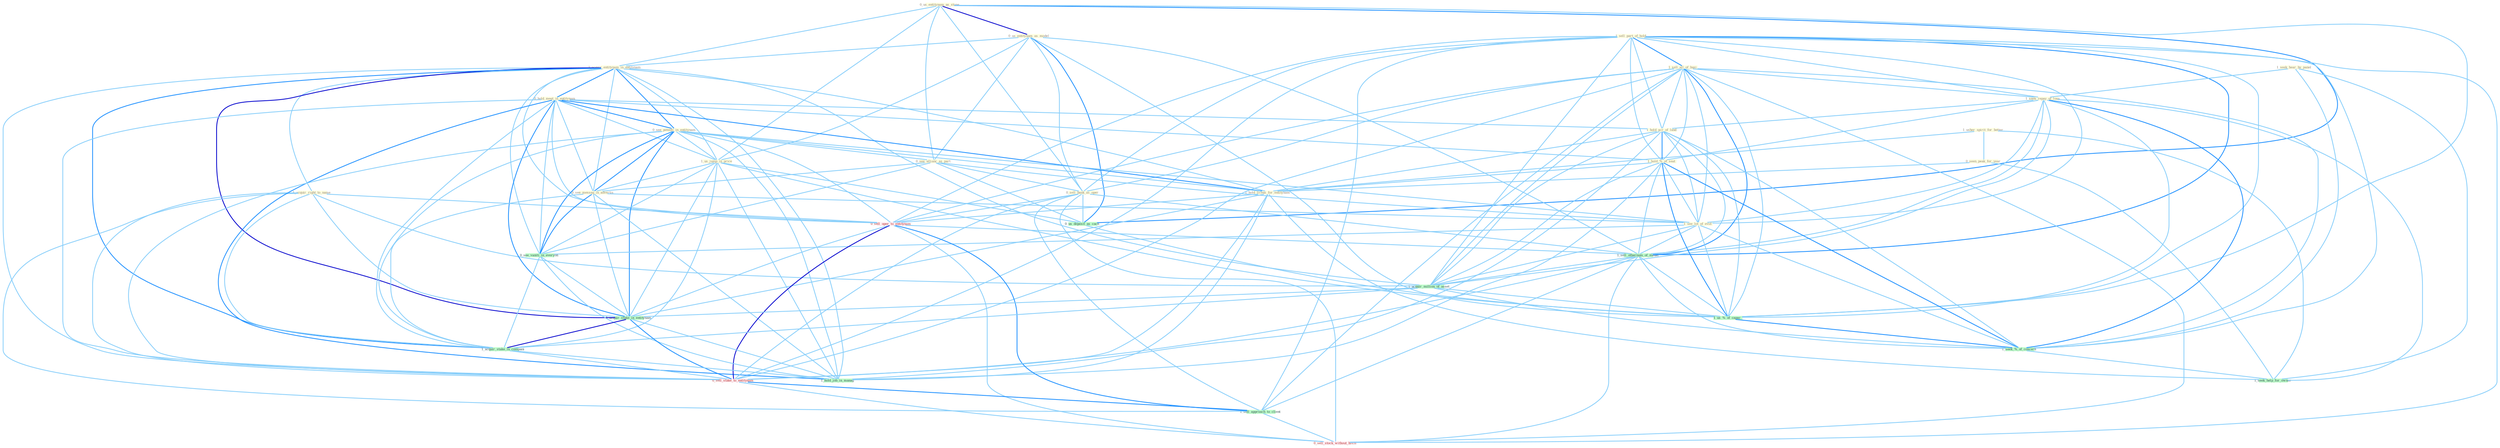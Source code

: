 Graph G{ 
    node
    [shape=polygon,style=filled,width=.5,height=.06,color="#BDFCC9",fixedsize=true,fontsize=4,
    fontcolor="#2f4f4f"];
    {node
    [color="#ffffe0", fontcolor="#8b7d6b"] "0_us_entitynam_as_stone " "0_us_entitynam_as_model " "1_sell_part_of_hold " "1_acquir_entitynam_in_entitynam " "1_usher_spirit_for_better " "1_sell_all_of_busi " "1_acquir_right_to_name " "0_hold_meet_in_entitynam " "0_seen_peak_for_year " "0_see_potenti_in_entitynam " "1_seek_hear_by_panel " "0_see_allianc_as_part " "1_seek_repay_of_loan " "1_hold_acr_of_land " "1_hold_%_of_seat " "1_us_jump_in_price " "0_sell_bank_as_oper " "0_see_messag_in_advertis " "1_see_lot_of_evid " "1_hold_licens_for_entitynam "}
{node [color="#fff0f5", fontcolor="#b22222"] "0_sell_oper_to_entitynam " "0_sell_stake_to_entitynam " "0_sell_stock_without_hitch "}
edge [color="#B0E2FF"];

	"0_us_entitynam_as_stone " -- "0_us_entitynam_as_model " [w="3", color="#0000cd" , len=0.6];
	"0_us_entitynam_as_stone " -- "1_acquir_entitynam_in_entitynam " [w="1", color="#87cefa" ];
	"0_us_entitynam_as_stone " -- "0_see_allianc_as_part " [w="1", color="#87cefa" ];
	"0_us_entitynam_as_stone " -- "1_us_jump_in_price " [w="1", color="#87cefa" ];
	"0_us_entitynam_as_stone " -- "0_sell_bank_as_oper " [w="1", color="#87cefa" ];
	"0_us_entitynam_as_stone " -- "0_us_deposit_as_cach " [w="2", color="#1e90ff" , len=0.8];
	"0_us_entitynam_as_stone " -- "1_us_%_of_capac " [w="1", color="#87cefa" ];
	"0_us_entitynam_as_model " -- "1_acquir_entitynam_in_entitynam " [w="1", color="#87cefa" ];
	"0_us_entitynam_as_model " -- "0_see_allianc_as_part " [w="1", color="#87cefa" ];
	"0_us_entitynam_as_model " -- "1_us_jump_in_price " [w="1", color="#87cefa" ];
	"0_us_entitynam_as_model " -- "0_sell_bank_as_oper " [w="1", color="#87cefa" ];
	"0_us_entitynam_as_model " -- "1_sell_othernum_of_model " [w="1", color="#87cefa" ];
	"0_us_entitynam_as_model " -- "0_us_deposit_as_cach " [w="2", color="#1e90ff" , len=0.8];
	"0_us_entitynam_as_model " -- "1_us_%_of_capac " [w="1", color="#87cefa" ];
	"1_sell_part_of_hold " -- "1_sell_all_of_busi " [w="2", color="#1e90ff" , len=0.8];
	"1_sell_part_of_hold " -- "1_seek_repay_of_loan " [w="1", color="#87cefa" ];
	"1_sell_part_of_hold " -- "1_hold_acr_of_land " [w="1", color="#87cefa" ];
	"1_sell_part_of_hold " -- "1_hold_%_of_seat " [w="1", color="#87cefa" ];
	"1_sell_part_of_hold " -- "0_sell_bank_as_oper " [w="1", color="#87cefa" ];
	"1_sell_part_of_hold " -- "1_see_lot_of_evid " [w="1", color="#87cefa" ];
	"1_sell_part_of_hold " -- "0_sell_oper_to_entitynam " [w="1", color="#87cefa" ];
	"1_sell_part_of_hold " -- "1_sell_othernum_of_model " [w="2", color="#1e90ff" , len=0.8];
	"1_sell_part_of_hold " -- "1_acquir_million_of_asset " [w="1", color="#87cefa" ];
	"1_sell_part_of_hold " -- "0_sell_stake_to_entitynam " [w="1", color="#87cefa" ];
	"1_sell_part_of_hold " -- "1_us_%_of_capac " [w="1", color="#87cefa" ];
	"1_sell_part_of_hold " -- "1_sell_approach_to_client " [w="1", color="#87cefa" ];
	"1_sell_part_of_hold " -- "0_sell_stock_without_hitch " [w="1", color="#87cefa" ];
	"1_sell_part_of_hold " -- "1_seek_%_of_concern " [w="1", color="#87cefa" ];
	"1_acquir_entitynam_in_entitynam " -- "1_acquir_right_to_name " [w="1", color="#87cefa" ];
	"1_acquir_entitynam_in_entitynam " -- "0_hold_meet_in_entitynam " [w="2", color="#1e90ff" , len=0.8];
	"1_acquir_entitynam_in_entitynam " -- "0_see_potenti_in_entitynam " [w="2", color="#1e90ff" , len=0.8];
	"1_acquir_entitynam_in_entitynam " -- "1_us_jump_in_price " [w="1", color="#87cefa" ];
	"1_acquir_entitynam_in_entitynam " -- "0_see_messag_in_advertis " [w="1", color="#87cefa" ];
	"1_acquir_entitynam_in_entitynam " -- "1_hold_licens_for_entitynam " [w="1", color="#87cefa" ];
	"1_acquir_entitynam_in_entitynam " -- "0_sell_oper_to_entitynam " [w="1", color="#87cefa" ];
	"1_acquir_entitynam_in_entitynam " -- "0_see_vaniti_in_everyon " [w="1", color="#87cefa" ];
	"1_acquir_entitynam_in_entitynam " -- "1_acquir_million_of_asset " [w="1", color="#87cefa" ];
	"1_acquir_entitynam_in_entitynam " -- "1_acquir_stake_in_entitynam " [w="3", color="#0000cd" , len=0.6];
	"1_acquir_entitynam_in_entitynam " -- "1_acquir_stake_in_compani " [w="2", color="#1e90ff" , len=0.8];
	"1_acquir_entitynam_in_entitynam " -- "0_sell_stake_to_entitynam " [w="1", color="#87cefa" ];
	"1_acquir_entitynam_in_entitynam " -- "1_hold_job_in_manag " [w="1", color="#87cefa" ];
	"1_usher_spirit_for_better " -- "0_seen_peak_for_year " [w="1", color="#87cefa" ];
	"1_usher_spirit_for_better " -- "1_hold_licens_for_entitynam " [w="1", color="#87cefa" ];
	"1_usher_spirit_for_better " -- "1_seek_help_for_owner " [w="1", color="#87cefa" ];
	"1_sell_all_of_busi " -- "1_seek_repay_of_loan " [w="1", color="#87cefa" ];
	"1_sell_all_of_busi " -- "1_hold_acr_of_land " [w="1", color="#87cefa" ];
	"1_sell_all_of_busi " -- "1_hold_%_of_seat " [w="1", color="#87cefa" ];
	"1_sell_all_of_busi " -- "0_sell_bank_as_oper " [w="1", color="#87cefa" ];
	"1_sell_all_of_busi " -- "1_see_lot_of_evid " [w="1", color="#87cefa" ];
	"1_sell_all_of_busi " -- "0_sell_oper_to_entitynam " [w="1", color="#87cefa" ];
	"1_sell_all_of_busi " -- "1_sell_othernum_of_model " [w="2", color="#1e90ff" , len=0.8];
	"1_sell_all_of_busi " -- "1_acquir_million_of_asset " [w="1", color="#87cefa" ];
	"1_sell_all_of_busi " -- "0_sell_stake_to_entitynam " [w="1", color="#87cefa" ];
	"1_sell_all_of_busi " -- "1_us_%_of_capac " [w="1", color="#87cefa" ];
	"1_sell_all_of_busi " -- "1_sell_approach_to_client " [w="1", color="#87cefa" ];
	"1_sell_all_of_busi " -- "0_sell_stock_without_hitch " [w="1", color="#87cefa" ];
	"1_sell_all_of_busi " -- "1_seek_%_of_concern " [w="1", color="#87cefa" ];
	"1_acquir_right_to_name " -- "0_sell_oper_to_entitynam " [w="1", color="#87cefa" ];
	"1_acquir_right_to_name " -- "1_acquir_million_of_asset " [w="1", color="#87cefa" ];
	"1_acquir_right_to_name " -- "1_acquir_stake_in_entitynam " [w="1", color="#87cefa" ];
	"1_acquir_right_to_name " -- "1_acquir_stake_in_compani " [w="1", color="#87cefa" ];
	"1_acquir_right_to_name " -- "0_sell_stake_to_entitynam " [w="1", color="#87cefa" ];
	"1_acquir_right_to_name " -- "1_sell_approach_to_client " [w="1", color="#87cefa" ];
	"0_hold_meet_in_entitynam " -- "0_see_potenti_in_entitynam " [w="2", color="#1e90ff" , len=0.8];
	"0_hold_meet_in_entitynam " -- "1_hold_acr_of_land " [w="1", color="#87cefa" ];
	"0_hold_meet_in_entitynam " -- "1_hold_%_of_seat " [w="1", color="#87cefa" ];
	"0_hold_meet_in_entitynam " -- "1_us_jump_in_price " [w="1", color="#87cefa" ];
	"0_hold_meet_in_entitynam " -- "0_see_messag_in_advertis " [w="1", color="#87cefa" ];
	"0_hold_meet_in_entitynam " -- "1_hold_licens_for_entitynam " [w="2", color="#1e90ff" , len=0.8];
	"0_hold_meet_in_entitynam " -- "0_sell_oper_to_entitynam " [w="1", color="#87cefa" ];
	"0_hold_meet_in_entitynam " -- "0_see_vaniti_in_everyon " [w="1", color="#87cefa" ];
	"0_hold_meet_in_entitynam " -- "1_acquir_stake_in_entitynam " [w="2", color="#1e90ff" , len=0.8];
	"0_hold_meet_in_entitynam " -- "1_acquir_stake_in_compani " [w="1", color="#87cefa" ];
	"0_hold_meet_in_entitynam " -- "0_sell_stake_to_entitynam " [w="1", color="#87cefa" ];
	"0_hold_meet_in_entitynam " -- "1_hold_job_in_manag " [w="2", color="#1e90ff" , len=0.8];
	"0_seen_peak_for_year " -- "1_hold_licens_for_entitynam " [w="1", color="#87cefa" ];
	"0_seen_peak_for_year " -- "1_seek_help_for_owner " [w="1", color="#87cefa" ];
	"0_see_potenti_in_entitynam " -- "0_see_allianc_as_part " [w="1", color="#87cefa" ];
	"0_see_potenti_in_entitynam " -- "1_us_jump_in_price " [w="1", color="#87cefa" ];
	"0_see_potenti_in_entitynam " -- "0_see_messag_in_advertis " [w="2", color="#1e90ff" , len=0.8];
	"0_see_potenti_in_entitynam " -- "1_see_lot_of_evid " [w="1", color="#87cefa" ];
	"0_see_potenti_in_entitynam " -- "1_hold_licens_for_entitynam " [w="1", color="#87cefa" ];
	"0_see_potenti_in_entitynam " -- "0_sell_oper_to_entitynam " [w="1", color="#87cefa" ];
	"0_see_potenti_in_entitynam " -- "0_see_vaniti_in_everyon " [w="2", color="#1e90ff" , len=0.8];
	"0_see_potenti_in_entitynam " -- "1_acquir_stake_in_entitynam " [w="2", color="#1e90ff" , len=0.8];
	"0_see_potenti_in_entitynam " -- "1_acquir_stake_in_compani " [w="1", color="#87cefa" ];
	"0_see_potenti_in_entitynam " -- "0_sell_stake_to_entitynam " [w="1", color="#87cefa" ];
	"0_see_potenti_in_entitynam " -- "1_hold_job_in_manag " [w="1", color="#87cefa" ];
	"1_seek_hear_by_panel " -- "1_seek_repay_of_loan " [w="1", color="#87cefa" ];
	"1_seek_hear_by_panel " -- "1_seek_%_of_concern " [w="1", color="#87cefa" ];
	"1_seek_hear_by_panel " -- "1_seek_help_for_owner " [w="1", color="#87cefa" ];
	"0_see_allianc_as_part " -- "0_sell_bank_as_oper " [w="1", color="#87cefa" ];
	"0_see_allianc_as_part " -- "0_see_messag_in_advertis " [w="1", color="#87cefa" ];
	"0_see_allianc_as_part " -- "1_see_lot_of_evid " [w="1", color="#87cefa" ];
	"0_see_allianc_as_part " -- "0_see_vaniti_in_everyon " [w="1", color="#87cefa" ];
	"0_see_allianc_as_part " -- "0_us_deposit_as_cach " [w="1", color="#87cefa" ];
	"1_seek_repay_of_loan " -- "1_hold_acr_of_land " [w="1", color="#87cefa" ];
	"1_seek_repay_of_loan " -- "1_hold_%_of_seat " [w="1", color="#87cefa" ];
	"1_seek_repay_of_loan " -- "1_see_lot_of_evid " [w="1", color="#87cefa" ];
	"1_seek_repay_of_loan " -- "1_sell_othernum_of_model " [w="1", color="#87cefa" ];
	"1_seek_repay_of_loan " -- "1_acquir_million_of_asset " [w="1", color="#87cefa" ];
	"1_seek_repay_of_loan " -- "1_us_%_of_capac " [w="1", color="#87cefa" ];
	"1_seek_repay_of_loan " -- "1_seek_%_of_concern " [w="2", color="#1e90ff" , len=0.8];
	"1_seek_repay_of_loan " -- "1_seek_help_for_owner " [w="1", color="#87cefa" ];
	"1_hold_acr_of_land " -- "1_hold_%_of_seat " [w="2", color="#1e90ff" , len=0.8];
	"1_hold_acr_of_land " -- "1_see_lot_of_evid " [w="1", color="#87cefa" ];
	"1_hold_acr_of_land " -- "1_hold_licens_for_entitynam " [w="1", color="#87cefa" ];
	"1_hold_acr_of_land " -- "1_sell_othernum_of_model " [w="1", color="#87cefa" ];
	"1_hold_acr_of_land " -- "1_acquir_million_of_asset " [w="1", color="#87cefa" ];
	"1_hold_acr_of_land " -- "1_us_%_of_capac " [w="1", color="#87cefa" ];
	"1_hold_acr_of_land " -- "1_hold_job_in_manag " [w="1", color="#87cefa" ];
	"1_hold_acr_of_land " -- "1_seek_%_of_concern " [w="1", color="#87cefa" ];
	"1_hold_%_of_seat " -- "1_see_lot_of_evid " [w="1", color="#87cefa" ];
	"1_hold_%_of_seat " -- "1_hold_licens_for_entitynam " [w="1", color="#87cefa" ];
	"1_hold_%_of_seat " -- "1_sell_othernum_of_model " [w="1", color="#87cefa" ];
	"1_hold_%_of_seat " -- "1_acquir_million_of_asset " [w="1", color="#87cefa" ];
	"1_hold_%_of_seat " -- "1_us_%_of_capac " [w="2", color="#1e90ff" , len=0.8];
	"1_hold_%_of_seat " -- "1_hold_job_in_manag " [w="1", color="#87cefa" ];
	"1_hold_%_of_seat " -- "1_seek_%_of_concern " [w="2", color="#1e90ff" , len=0.8];
	"1_us_jump_in_price " -- "0_see_messag_in_advertis " [w="1", color="#87cefa" ];
	"1_us_jump_in_price " -- "0_see_vaniti_in_everyon " [w="1", color="#87cefa" ];
	"1_us_jump_in_price " -- "0_us_deposit_as_cach " [w="1", color="#87cefa" ];
	"1_us_jump_in_price " -- "1_acquir_stake_in_entitynam " [w="1", color="#87cefa" ];
	"1_us_jump_in_price " -- "1_acquir_stake_in_compani " [w="1", color="#87cefa" ];
	"1_us_jump_in_price " -- "1_us_%_of_capac " [w="1", color="#87cefa" ];
	"1_us_jump_in_price " -- "1_hold_job_in_manag " [w="1", color="#87cefa" ];
	"0_sell_bank_as_oper " -- "0_sell_oper_to_entitynam " [w="1", color="#87cefa" ];
	"0_sell_bank_as_oper " -- "1_sell_othernum_of_model " [w="1", color="#87cefa" ];
	"0_sell_bank_as_oper " -- "0_us_deposit_as_cach " [w="1", color="#87cefa" ];
	"0_sell_bank_as_oper " -- "0_sell_stake_to_entitynam " [w="1", color="#87cefa" ];
	"0_sell_bank_as_oper " -- "1_sell_approach_to_client " [w="1", color="#87cefa" ];
	"0_sell_bank_as_oper " -- "0_sell_stock_without_hitch " [w="1", color="#87cefa" ];
	"0_see_messag_in_advertis " -- "1_see_lot_of_evid " [w="1", color="#87cefa" ];
	"0_see_messag_in_advertis " -- "0_see_vaniti_in_everyon " [w="2", color="#1e90ff" , len=0.8];
	"0_see_messag_in_advertis " -- "1_acquir_stake_in_entitynam " [w="1", color="#87cefa" ];
	"0_see_messag_in_advertis " -- "1_acquir_stake_in_compani " [w="1", color="#87cefa" ];
	"0_see_messag_in_advertis " -- "1_hold_job_in_manag " [w="1", color="#87cefa" ];
	"1_see_lot_of_evid " -- "1_sell_othernum_of_model " [w="1", color="#87cefa" ];
	"1_see_lot_of_evid " -- "0_see_vaniti_in_everyon " [w="1", color="#87cefa" ];
	"1_see_lot_of_evid " -- "1_acquir_million_of_asset " [w="1", color="#87cefa" ];
	"1_see_lot_of_evid " -- "1_us_%_of_capac " [w="1", color="#87cefa" ];
	"1_see_lot_of_evid " -- "1_seek_%_of_concern " [w="1", color="#87cefa" ];
	"1_hold_licens_for_entitynam " -- "0_sell_oper_to_entitynam " [w="1", color="#87cefa" ];
	"1_hold_licens_for_entitynam " -- "1_acquir_stake_in_entitynam " [w="1", color="#87cefa" ];
	"1_hold_licens_for_entitynam " -- "0_sell_stake_to_entitynam " [w="1", color="#87cefa" ];
	"1_hold_licens_for_entitynam " -- "1_hold_job_in_manag " [w="1", color="#87cefa" ];
	"1_hold_licens_for_entitynam " -- "1_seek_help_for_owner " [w="1", color="#87cefa" ];
	"0_sell_oper_to_entitynam " -- "1_sell_othernum_of_model " [w="1", color="#87cefa" ];
	"0_sell_oper_to_entitynam " -- "1_acquir_stake_in_entitynam " [w="1", color="#87cefa" ];
	"0_sell_oper_to_entitynam " -- "0_sell_stake_to_entitynam " [w="3", color="#0000cd" , len=0.6];
	"0_sell_oper_to_entitynam " -- "1_sell_approach_to_client " [w="2", color="#1e90ff" , len=0.8];
	"0_sell_oper_to_entitynam " -- "0_sell_stock_without_hitch " [w="1", color="#87cefa" ];
	"1_sell_othernum_of_model " -- "1_acquir_million_of_asset " [w="1", color="#87cefa" ];
	"1_sell_othernum_of_model " -- "0_sell_stake_to_entitynam " [w="1", color="#87cefa" ];
	"1_sell_othernum_of_model " -- "1_us_%_of_capac " [w="1", color="#87cefa" ];
	"1_sell_othernum_of_model " -- "1_sell_approach_to_client " [w="1", color="#87cefa" ];
	"1_sell_othernum_of_model " -- "0_sell_stock_without_hitch " [w="1", color="#87cefa" ];
	"1_sell_othernum_of_model " -- "1_seek_%_of_concern " [w="1", color="#87cefa" ];
	"0_see_vaniti_in_everyon " -- "1_acquir_stake_in_entitynam " [w="1", color="#87cefa" ];
	"0_see_vaniti_in_everyon " -- "1_acquir_stake_in_compani " [w="1", color="#87cefa" ];
	"0_see_vaniti_in_everyon " -- "1_hold_job_in_manag " [w="1", color="#87cefa" ];
	"1_acquir_million_of_asset " -- "1_acquir_stake_in_entitynam " [w="1", color="#87cefa" ];
	"1_acquir_million_of_asset " -- "1_acquir_stake_in_compani " [w="1", color="#87cefa" ];
	"1_acquir_million_of_asset " -- "1_us_%_of_capac " [w="1", color="#87cefa" ];
	"1_acquir_million_of_asset " -- "1_seek_%_of_concern " [w="1", color="#87cefa" ];
	"0_us_deposit_as_cach " -- "1_us_%_of_capac " [w="1", color="#87cefa" ];
	"1_acquir_stake_in_entitynam " -- "1_acquir_stake_in_compani " [w="3", color="#0000cd" , len=0.6];
	"1_acquir_stake_in_entitynam " -- "0_sell_stake_to_entitynam " [w="2", color="#1e90ff" , len=0.8];
	"1_acquir_stake_in_entitynam " -- "1_hold_job_in_manag " [w="1", color="#87cefa" ];
	"1_acquir_stake_in_compani " -- "0_sell_stake_to_entitynam " [w="1", color="#87cefa" ];
	"1_acquir_stake_in_compani " -- "1_hold_job_in_manag " [w="1", color="#87cefa" ];
	"0_sell_stake_to_entitynam " -- "1_sell_approach_to_client " [w="2", color="#1e90ff" , len=0.8];
	"0_sell_stake_to_entitynam " -- "0_sell_stock_without_hitch " [w="1", color="#87cefa" ];
	"1_us_%_of_capac " -- "1_seek_%_of_concern " [w="2", color="#1e90ff" , len=0.8];
	"1_sell_approach_to_client " -- "0_sell_stock_without_hitch " [w="1", color="#87cefa" ];
	"1_seek_%_of_concern " -- "1_seek_help_for_owner " [w="1", color="#87cefa" ];
}